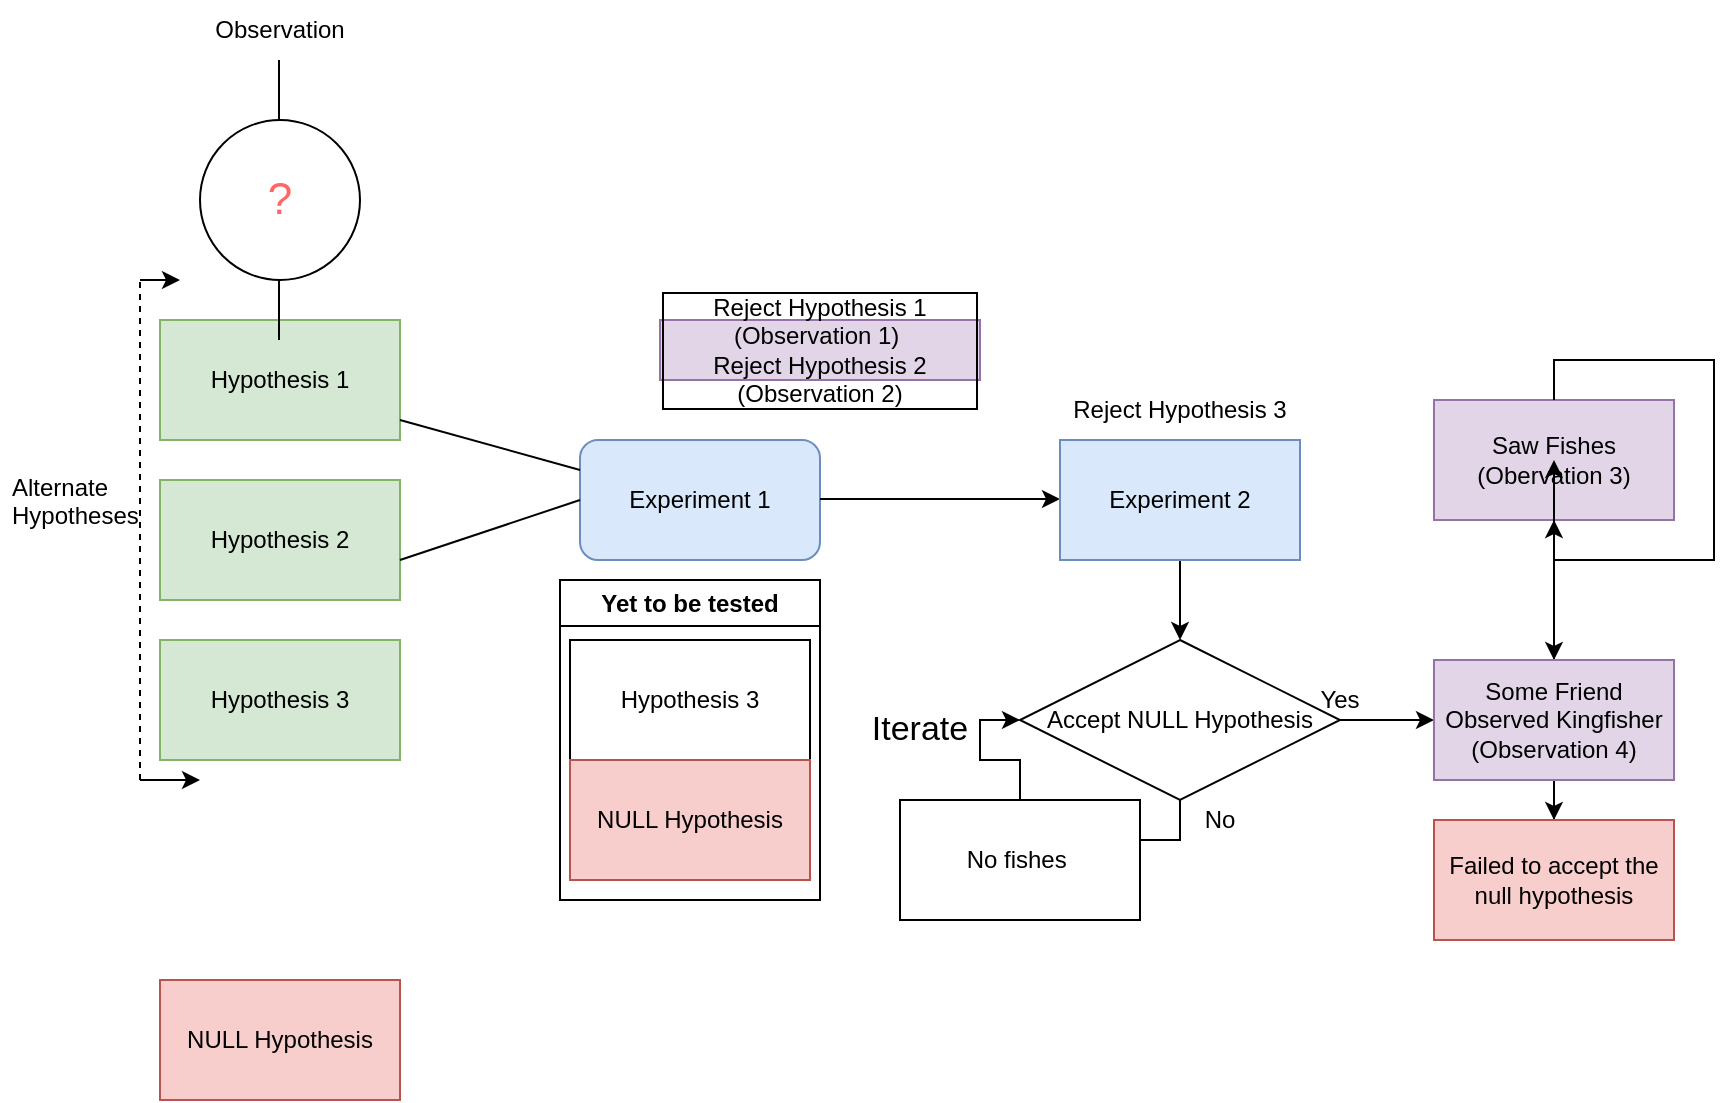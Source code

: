 <mxfile version="24.7.0" type="device">
  <diagram name="Page-1" id="hue9fjuVsk1L3WW83qDz">
    <mxGraphModel dx="1887" dy="658" grid="1" gridSize="10" guides="1" tooltips="1" connect="1" arrows="1" fold="1" page="1" pageScale="1" pageWidth="827" pageHeight="1169" math="0" shadow="0">
      <root>
        <mxCell id="0" />
        <mxCell id="1" parent="0" />
        <mxCell id="obf06KEdblaU-_Zk7jRY-2" value="Observation" style="text;html=1;align=center;verticalAlign=middle;whiteSpace=wrap;rounded=0;" parent="1" vertex="1">
          <mxGeometry x="100" width="60" height="30" as="geometry" />
        </mxCell>
        <mxCell id="obf06KEdblaU-_Zk7jRY-3" value="" style="endArrow=none;html=1;rounded=0;" parent="1" edge="1">
          <mxGeometry width="50" height="50" relative="1" as="geometry">
            <mxPoint x="129.5" y="90" as="sourcePoint" />
            <mxPoint x="129.5" y="30" as="targetPoint" />
          </mxGeometry>
        </mxCell>
        <mxCell id="obf06KEdblaU-_Zk7jRY-5" value="Hypothesis 1" style="rounded=0;whiteSpace=wrap;html=1;fillColor=#d5e8d4;strokeColor=#82b366;" parent="1" vertex="1">
          <mxGeometry x="70" y="160" width="120" height="60" as="geometry" />
        </mxCell>
        <mxCell id="obf06KEdblaU-_Zk7jRY-6" value="Hypothesis 2" style="rounded=0;whiteSpace=wrap;html=1;fillColor=#d5e8d4;strokeColor=#82b366;" parent="1" vertex="1">
          <mxGeometry x="70" y="240" width="120" height="60" as="geometry" />
        </mxCell>
        <mxCell id="obf06KEdblaU-_Zk7jRY-7" value="Hypothesis 3" style="rounded=0;whiteSpace=wrap;html=1;fillColor=#d5e8d4;strokeColor=#82b366;" parent="1" vertex="1">
          <mxGeometry x="70" y="320" width="120" height="60" as="geometry" />
        </mxCell>
        <mxCell id="obf06KEdblaU-_Zk7jRY-8" value="NULL Hypothesis" style="rounded=0;whiteSpace=wrap;html=1;fillColor=#f8cecc;strokeColor=#b85450;" parent="1" vertex="1">
          <mxGeometry x="70" y="490" width="120" height="60" as="geometry" />
        </mxCell>
        <mxCell id="obf06KEdblaU-_Zk7jRY-9" value="" style="endArrow=none;html=1;rounded=0;" parent="1" edge="1">
          <mxGeometry width="50" height="50" relative="1" as="geometry">
            <mxPoint x="129.5" y="170" as="sourcePoint" />
            <mxPoint x="129.5" y="110" as="targetPoint" />
          </mxGeometry>
        </mxCell>
        <mxCell id="obf06KEdblaU-_Zk7jRY-4" value="&lt;font color=&quot;#ff6666&quot; style=&quot;font-size: 22px;&quot;&gt;?&lt;/font&gt;" style="ellipse;whiteSpace=wrap;html=1;aspect=fixed;" parent="1" vertex="1">
          <mxGeometry x="90" y="60" width="80" height="80" as="geometry" />
        </mxCell>
        <mxCell id="obf06KEdblaU-_Zk7jRY-10" value="" style="endArrow=none;dashed=1;html=1;rounded=0;" parent="1" edge="1">
          <mxGeometry width="50" height="50" relative="1" as="geometry">
            <mxPoint x="60" y="390" as="sourcePoint" />
            <mxPoint x="60" y="140" as="targetPoint" />
          </mxGeometry>
        </mxCell>
        <mxCell id="obf06KEdblaU-_Zk7jRY-12" value="" style="endArrow=classic;html=1;rounded=0;" parent="1" edge="1">
          <mxGeometry width="50" height="50" relative="1" as="geometry">
            <mxPoint x="60" y="140" as="sourcePoint" />
            <mxPoint x="80" y="140" as="targetPoint" />
          </mxGeometry>
        </mxCell>
        <mxCell id="obf06KEdblaU-_Zk7jRY-13" value="" style="endArrow=classic;html=1;rounded=0;" parent="1" edge="1">
          <mxGeometry width="50" height="50" relative="1" as="geometry">
            <mxPoint x="60" y="390" as="sourcePoint" />
            <mxPoint x="90" y="390" as="targetPoint" />
          </mxGeometry>
        </mxCell>
        <mxCell id="obf06KEdblaU-_Zk7jRY-17" value="Alternate&lt;div&gt;Hypotheses&lt;/div&gt;" style="text;strokeColor=none;fillColor=none;align=left;verticalAlign=top;spacingLeft=4;spacingRight=4;overflow=hidden;rotatable=0;points=[[0,0.5],[1,0.5]];portConstraint=eastwest;whiteSpace=wrap;html=1;" parent="1" vertex="1">
          <mxGeometry x="-10" y="230" width="80" height="40" as="geometry" />
        </mxCell>
        <mxCell id="obf06KEdblaU-_Zk7jRY-18" value="Experiment 1" style="rounded=1;whiteSpace=wrap;html=1;fillColor=#dae8fc;strokeColor=#6c8ebf;" parent="1" vertex="1">
          <mxGeometry x="280" y="220" width="120" height="60" as="geometry" />
        </mxCell>
        <mxCell id="obf06KEdblaU-_Zk7jRY-19" value="Reject Hypothesis 1 (Observation 1)&amp;nbsp;&lt;div&gt;Reject Hypothesis 2&lt;/div&gt;&lt;div&gt;(Observation 2)&lt;/div&gt;" style="text;html=1;align=center;verticalAlign=middle;whiteSpace=wrap;rounded=0;labelBorderColor=default;fillColor=#e1d5e7;strokeColor=#9673a6;" parent="1" vertex="1">
          <mxGeometry x="320" y="160" width="160" height="30" as="geometry" />
        </mxCell>
        <mxCell id="obf06KEdblaU-_Zk7jRY-21" value="" style="endArrow=none;html=1;rounded=0;entryX=0;entryY=0.5;entryDx=0;entryDy=0;" parent="1" target="obf06KEdblaU-_Zk7jRY-18" edge="1">
          <mxGeometry width="50" height="50" relative="1" as="geometry">
            <mxPoint x="190" y="280" as="sourcePoint" />
            <mxPoint x="240" y="230" as="targetPoint" />
          </mxGeometry>
        </mxCell>
        <mxCell id="obf06KEdblaU-_Zk7jRY-22" value="" style="endArrow=none;html=1;rounded=0;entryX=0;entryY=0.25;entryDx=0;entryDy=0;" parent="1" target="obf06KEdblaU-_Zk7jRY-18" edge="1">
          <mxGeometry width="50" height="50" relative="1" as="geometry">
            <mxPoint x="190" y="210" as="sourcePoint" />
            <mxPoint x="240" y="160" as="targetPoint" />
          </mxGeometry>
        </mxCell>
        <mxCell id="obf06KEdblaU-_Zk7jRY-23" value="" style="endArrow=classic;html=1;rounded=0;" parent="1" edge="1">
          <mxGeometry width="50" height="50" relative="1" as="geometry">
            <mxPoint x="400" y="249.5" as="sourcePoint" />
            <mxPoint x="520" y="249.5" as="targetPoint" />
          </mxGeometry>
        </mxCell>
        <mxCell id="obf06KEdblaU-_Zk7jRY-33" value="" style="edgeStyle=orthogonalEdgeStyle;rounded=0;orthogonalLoop=1;jettySize=auto;html=1;" parent="1" source="obf06KEdblaU-_Zk7jRY-24" target="obf06KEdblaU-_Zk7jRY-32" edge="1">
          <mxGeometry relative="1" as="geometry" />
        </mxCell>
        <mxCell id="obf06KEdblaU-_Zk7jRY-24" value="Experiment 2" style="rounded=0;whiteSpace=wrap;html=1;fillColor=#dae8fc;strokeColor=#6c8ebf;" parent="1" vertex="1">
          <mxGeometry x="520" y="220" width="120" height="60" as="geometry" />
        </mxCell>
        <mxCell id="obf06KEdblaU-_Zk7jRY-26" value="Yet to be tested" style="swimlane;whiteSpace=wrap;html=1;" parent="1" vertex="1">
          <mxGeometry x="270" y="290" width="130" height="160" as="geometry" />
        </mxCell>
        <mxCell id="obf06KEdblaU-_Zk7jRY-27" value="Hypothesis 3" style="whiteSpace=wrap;html=1;" parent="obf06KEdblaU-_Zk7jRY-26" vertex="1">
          <mxGeometry x="5" y="30" width="120" height="60" as="geometry" />
        </mxCell>
        <mxCell id="obf06KEdblaU-_Zk7jRY-28" value="NULL Hypothesis" style="whiteSpace=wrap;html=1;fillColor=#f8cecc;strokeColor=#b85450;" parent="obf06KEdblaU-_Zk7jRY-26" vertex="1">
          <mxGeometry x="5" y="90" width="120" height="60" as="geometry" />
        </mxCell>
        <mxCell id="obf06KEdblaU-_Zk7jRY-31" value="Reject Hypothesis 3" style="text;html=1;align=center;verticalAlign=middle;whiteSpace=wrap;rounded=0;" parent="1" vertex="1">
          <mxGeometry x="500" y="190" width="160" height="30" as="geometry" />
        </mxCell>
        <mxCell id="obf06KEdblaU-_Zk7jRY-35" value="" style="edgeStyle=orthogonalEdgeStyle;rounded=0;orthogonalLoop=1;jettySize=auto;html=1;" parent="1" source="BgnUiWGg1hNB2jYw-6tW-2" target="obf06KEdblaU-_Zk7jRY-34" edge="1">
          <mxGeometry relative="1" as="geometry" />
        </mxCell>
        <mxCell id="obf06KEdblaU-_Zk7jRY-38" value="" style="edgeStyle=orthogonalEdgeStyle;rounded=0;orthogonalLoop=1;jettySize=auto;html=1;" parent="1" source="obf06KEdblaU-_Zk7jRY-32" target="obf06KEdblaU-_Zk7jRY-37" edge="1">
          <mxGeometry relative="1" as="geometry" />
        </mxCell>
        <mxCell id="obf06KEdblaU-_Zk7jRY-32" value="Accept NULL Hypothesis" style="rhombus;whiteSpace=wrap;html=1;" parent="1" vertex="1">
          <mxGeometry x="500" y="320" width="160" height="80" as="geometry" />
        </mxCell>
        <mxCell id="BgnUiWGg1hNB2jYw-6tW-3" value="" style="edgeStyle=orthogonalEdgeStyle;rounded=0;orthogonalLoop=1;jettySize=auto;html=1;" edge="1" parent="1" source="obf06KEdblaU-_Zk7jRY-34" target="BgnUiWGg1hNB2jYw-6tW-2">
          <mxGeometry relative="1" as="geometry" />
        </mxCell>
        <mxCell id="obf06KEdblaU-_Zk7jRY-34" value="Saw Fishes&lt;div&gt;(Obervation 3)&lt;/div&gt;" style="whiteSpace=wrap;html=1;fillColor=#e1d5e7;strokeColor=#9673a6;" parent="1" vertex="1">
          <mxGeometry x="707" y="200" width="120" height="60" as="geometry" />
        </mxCell>
        <mxCell id="obf06KEdblaU-_Zk7jRY-36" value="Yes" style="text;html=1;align=center;verticalAlign=middle;whiteSpace=wrap;rounded=0;" parent="1" vertex="1">
          <mxGeometry x="630" y="335" width="60" height="30" as="geometry" />
        </mxCell>
        <mxCell id="obf06KEdblaU-_Zk7jRY-41" style="edgeStyle=orthogonalEdgeStyle;rounded=0;orthogonalLoop=1;jettySize=auto;html=1;entryX=0;entryY=0.5;entryDx=0;entryDy=0;" parent="1" source="obf06KEdblaU-_Zk7jRY-37" target="obf06KEdblaU-_Zk7jRY-32" edge="1">
          <mxGeometry relative="1" as="geometry" />
        </mxCell>
        <mxCell id="obf06KEdblaU-_Zk7jRY-37" value="No fishes&amp;nbsp;" style="rounded=0;whiteSpace=wrap;html=1;" parent="1" vertex="1">
          <mxGeometry x="440" y="400" width="120" height="60" as="geometry" />
        </mxCell>
        <mxCell id="obf06KEdblaU-_Zk7jRY-39" value="No" style="text;html=1;align=center;verticalAlign=middle;whiteSpace=wrap;rounded=0;" parent="1" vertex="1">
          <mxGeometry x="570" y="395" width="60" height="30" as="geometry" />
        </mxCell>
        <mxCell id="obf06KEdblaU-_Zk7jRY-42" value="&lt;font style=&quot;font-size: 17px;&quot;&gt;Iterate&lt;/font&gt;" style="text;html=1;align=center;verticalAlign=middle;whiteSpace=wrap;rounded=0;" parent="1" vertex="1">
          <mxGeometry x="420" y="350" width="60" height="30" as="geometry" />
        </mxCell>
        <mxCell id="BgnUiWGg1hNB2jYw-6tW-1" style="edgeStyle=orthogonalEdgeStyle;rounded=0;orthogonalLoop=1;jettySize=auto;html=1;entryX=0.5;entryY=0.5;entryDx=0;entryDy=0;entryPerimeter=0;" edge="1" parent="1" source="obf06KEdblaU-_Zk7jRY-34" target="obf06KEdblaU-_Zk7jRY-34">
          <mxGeometry relative="1" as="geometry" />
        </mxCell>
        <mxCell id="BgnUiWGg1hNB2jYw-6tW-6" value="" style="edgeStyle=orthogonalEdgeStyle;rounded=0;orthogonalLoop=1;jettySize=auto;html=1;" edge="1" parent="1" source="BgnUiWGg1hNB2jYw-6tW-2" target="BgnUiWGg1hNB2jYw-6tW-5">
          <mxGeometry relative="1" as="geometry" />
        </mxCell>
        <mxCell id="BgnUiWGg1hNB2jYw-6tW-5" value="Failed to accept the&lt;div&gt;null hypothesis&lt;/div&gt;" style="whiteSpace=wrap;html=1;fillColor=#f8cecc;strokeColor=#b85450;" vertex="1" parent="1">
          <mxGeometry x="707" y="410" width="120" height="60" as="geometry" />
        </mxCell>
        <mxCell id="BgnUiWGg1hNB2jYw-6tW-8" value="" style="edgeStyle=orthogonalEdgeStyle;rounded=0;orthogonalLoop=1;jettySize=auto;html=1;" edge="1" parent="1" source="obf06KEdblaU-_Zk7jRY-32" target="BgnUiWGg1hNB2jYw-6tW-2">
          <mxGeometry relative="1" as="geometry">
            <mxPoint x="660" y="360" as="sourcePoint" />
            <mxPoint x="767" y="260" as="targetPoint" />
          </mxGeometry>
        </mxCell>
        <mxCell id="BgnUiWGg1hNB2jYw-6tW-2" value="&lt;div&gt;Some Friend&lt;/div&gt;Observed Kingfisher&lt;div&gt;(Observation 4)&lt;/div&gt;" style="whiteSpace=wrap;html=1;fillColor=#e1d5e7;strokeColor=#9673a6;" vertex="1" parent="1">
          <mxGeometry x="707" y="330" width="120" height="60" as="geometry" />
        </mxCell>
      </root>
    </mxGraphModel>
  </diagram>
</mxfile>

